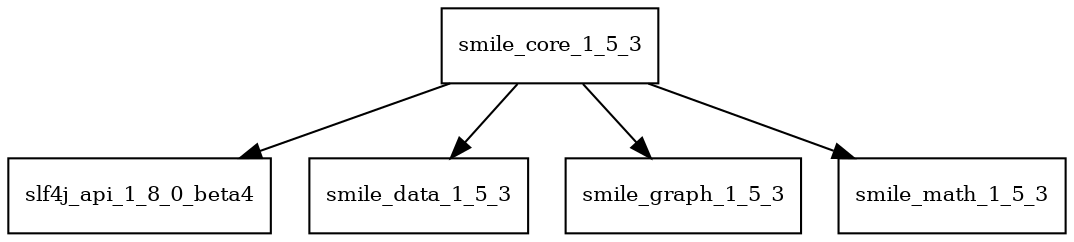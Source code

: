 digraph smile_core_1_5_3_dependencies {
  node [shape = box, fontsize=10.0];
  smile_core_1_5_3 -> slf4j_api_1_8_0_beta4;
  smile_core_1_5_3 -> smile_data_1_5_3;
  smile_core_1_5_3 -> smile_graph_1_5_3;
  smile_core_1_5_3 -> smile_math_1_5_3;
}
